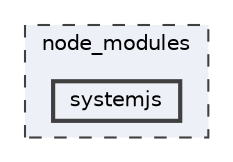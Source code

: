 digraph "node_modules/systemjs"
{
 // LATEX_PDF_SIZE
  bgcolor="transparent";
  edge [fontname=Helvetica,fontsize=10,labelfontname=Helvetica,labelfontsize=10];
  node [fontname=Helvetica,fontsize=10,shape=box,height=0.2,width=0.4];
  compound=true
  subgraph clusterdir_acd06b18086a0dd2ae699b1e0b775be8 {
    graph [ bgcolor="#edf0f7", pencolor="grey25", label="node_modules", fontname=Helvetica,fontsize=10 style="filled,dashed", URL="dir_acd06b18086a0dd2ae699b1e0b775be8.html",tooltip=""]
  dir_64782cb5e681d05a78aa8d4558c52b67 [label="systemjs", fillcolor="#edf0f7", color="grey25", style="filled,bold", URL="dir_64782cb5e681d05a78aa8d4558c52b67.html",tooltip=""];
  }
}
